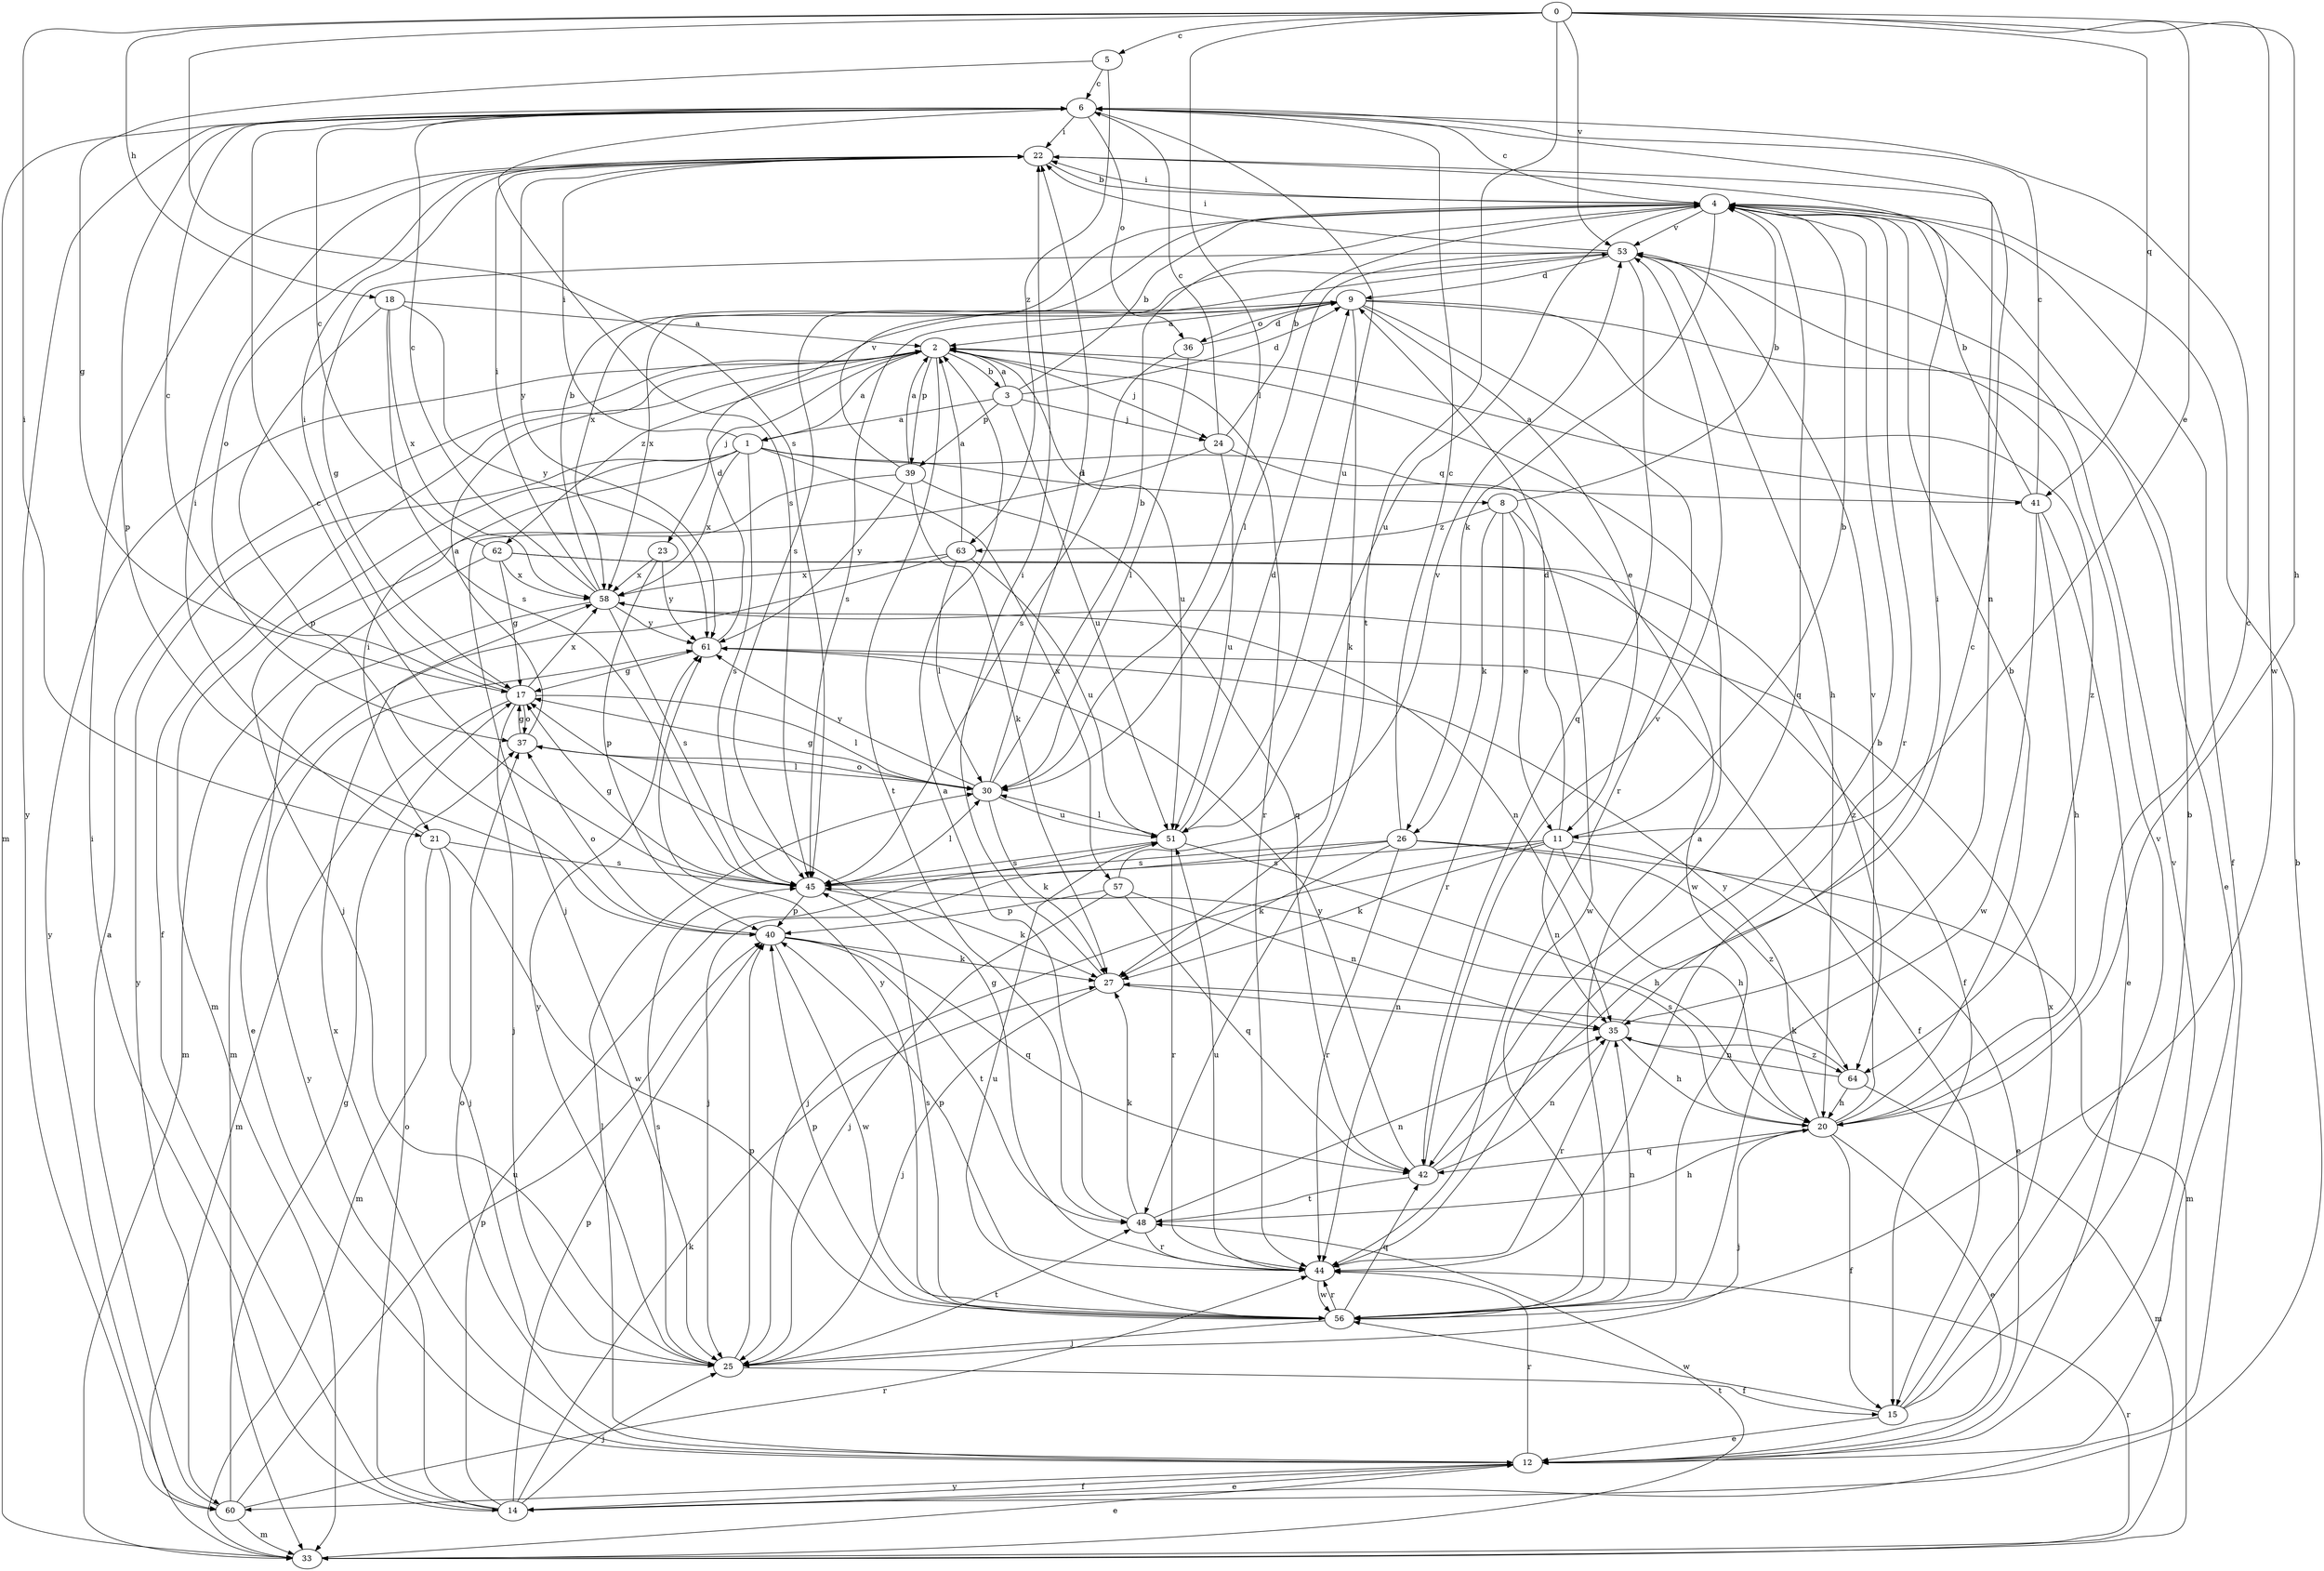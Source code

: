 strict digraph  {
0;
1;
2;
3;
4;
5;
6;
8;
9;
11;
12;
14;
15;
17;
18;
20;
21;
22;
23;
24;
25;
26;
27;
30;
33;
35;
36;
37;
39;
40;
41;
42;
44;
45;
48;
51;
53;
56;
57;
58;
60;
61;
62;
63;
64;
0 -> 5  [label=c];
0 -> 11  [label=e];
0 -> 18  [label=h];
0 -> 20  [label=h];
0 -> 21  [label=i];
0 -> 30  [label=l];
0 -> 41  [label=q];
0 -> 45  [label=s];
0 -> 48  [label=t];
0 -> 53  [label=v];
0 -> 56  [label=w];
1 -> 8  [label=d];
1 -> 21  [label=i];
1 -> 22  [label=i];
1 -> 33  [label=m];
1 -> 41  [label=q];
1 -> 45  [label=s];
1 -> 57  [label=x];
1 -> 58  [label=x];
1 -> 60  [label=y];
2 -> 1  [label=a];
2 -> 3  [label=b];
2 -> 14  [label=f];
2 -> 23  [label=j];
2 -> 24  [label=j];
2 -> 39  [label=p];
2 -> 44  [label=r];
2 -> 48  [label=t];
2 -> 51  [label=u];
2 -> 60  [label=y];
2 -> 62  [label=z];
3 -> 1  [label=a];
3 -> 2  [label=a];
3 -> 4  [label=b];
3 -> 9  [label=d];
3 -> 24  [label=j];
3 -> 39  [label=p];
3 -> 51  [label=u];
4 -> 6  [label=c];
4 -> 14  [label=f];
4 -> 22  [label=i];
4 -> 26  [label=k];
4 -> 42  [label=q];
4 -> 44  [label=r];
4 -> 45  [label=s];
4 -> 51  [label=u];
4 -> 53  [label=v];
5 -> 6  [label=c];
5 -> 17  [label=g];
5 -> 63  [label=z];
6 -> 22  [label=i];
6 -> 33  [label=m];
6 -> 36  [label=o];
6 -> 40  [label=p];
6 -> 45  [label=s];
6 -> 51  [label=u];
6 -> 60  [label=y];
8 -> 4  [label=b];
8 -> 11  [label=e];
8 -> 26  [label=k];
8 -> 44  [label=r];
8 -> 56  [label=w];
8 -> 63  [label=z];
9 -> 2  [label=a];
9 -> 11  [label=e];
9 -> 12  [label=e];
9 -> 27  [label=k];
9 -> 36  [label=o];
9 -> 44  [label=r];
9 -> 45  [label=s];
9 -> 58  [label=x];
9 -> 64  [label=z];
11 -> 4  [label=b];
11 -> 9  [label=d];
11 -> 12  [label=e];
11 -> 20  [label=h];
11 -> 25  [label=j];
11 -> 27  [label=k];
11 -> 35  [label=n];
11 -> 45  [label=s];
12 -> 14  [label=f];
12 -> 30  [label=l];
12 -> 37  [label=o];
12 -> 44  [label=r];
12 -> 53  [label=v];
12 -> 58  [label=x];
12 -> 60  [label=y];
14 -> 4  [label=b];
14 -> 12  [label=e];
14 -> 22  [label=i];
14 -> 25  [label=j];
14 -> 27  [label=k];
14 -> 37  [label=o];
14 -> 40  [label=p];
14 -> 51  [label=u];
14 -> 61  [label=y];
15 -> 4  [label=b];
15 -> 12  [label=e];
15 -> 53  [label=v];
15 -> 56  [label=w];
15 -> 58  [label=x];
17 -> 6  [label=c];
17 -> 22  [label=i];
17 -> 25  [label=j];
17 -> 30  [label=l];
17 -> 33  [label=m];
17 -> 37  [label=o];
17 -> 58  [label=x];
18 -> 2  [label=a];
18 -> 40  [label=p];
18 -> 45  [label=s];
18 -> 58  [label=x];
18 -> 61  [label=y];
20 -> 4  [label=b];
20 -> 6  [label=c];
20 -> 12  [label=e];
20 -> 15  [label=f];
20 -> 25  [label=j];
20 -> 42  [label=q];
20 -> 45  [label=s];
20 -> 53  [label=v];
20 -> 61  [label=y];
21 -> 22  [label=i];
21 -> 25  [label=j];
21 -> 33  [label=m];
21 -> 45  [label=s];
21 -> 56  [label=w];
22 -> 4  [label=b];
22 -> 35  [label=n];
22 -> 37  [label=o];
22 -> 61  [label=y];
23 -> 40  [label=p];
23 -> 58  [label=x];
23 -> 61  [label=y];
24 -> 4  [label=b];
24 -> 6  [label=c];
24 -> 25  [label=j];
24 -> 51  [label=u];
24 -> 56  [label=w];
25 -> 15  [label=f];
25 -> 40  [label=p];
25 -> 45  [label=s];
25 -> 48  [label=t];
25 -> 61  [label=y];
26 -> 6  [label=c];
26 -> 25  [label=j];
26 -> 27  [label=k];
26 -> 33  [label=m];
26 -> 44  [label=r];
26 -> 45  [label=s];
26 -> 64  [label=z];
27 -> 22  [label=i];
27 -> 25  [label=j];
27 -> 35  [label=n];
30 -> 4  [label=b];
30 -> 17  [label=g];
30 -> 22  [label=i];
30 -> 27  [label=k];
30 -> 37  [label=o];
30 -> 51  [label=u];
30 -> 61  [label=y];
33 -> 12  [label=e];
33 -> 44  [label=r];
33 -> 48  [label=t];
35 -> 20  [label=h];
35 -> 22  [label=i];
35 -> 44  [label=r];
35 -> 64  [label=z];
36 -> 9  [label=d];
36 -> 30  [label=l];
36 -> 45  [label=s];
37 -> 2  [label=a];
37 -> 17  [label=g];
37 -> 30  [label=l];
39 -> 2  [label=a];
39 -> 25  [label=j];
39 -> 27  [label=k];
39 -> 42  [label=q];
39 -> 53  [label=v];
39 -> 61  [label=y];
40 -> 27  [label=k];
40 -> 37  [label=o];
40 -> 42  [label=q];
40 -> 48  [label=t];
40 -> 56  [label=w];
41 -> 2  [label=a];
41 -> 4  [label=b];
41 -> 6  [label=c];
41 -> 12  [label=e];
41 -> 20  [label=h];
41 -> 56  [label=w];
42 -> 6  [label=c];
42 -> 35  [label=n];
42 -> 48  [label=t];
42 -> 53  [label=v];
42 -> 61  [label=y];
44 -> 4  [label=b];
44 -> 17  [label=g];
44 -> 40  [label=p];
44 -> 51  [label=u];
44 -> 56  [label=w];
45 -> 6  [label=c];
45 -> 17  [label=g];
45 -> 27  [label=k];
45 -> 30  [label=l];
45 -> 40  [label=p];
48 -> 2  [label=a];
48 -> 20  [label=h];
48 -> 27  [label=k];
48 -> 35  [label=n];
48 -> 44  [label=r];
51 -> 9  [label=d];
51 -> 20  [label=h];
51 -> 30  [label=l];
51 -> 44  [label=r];
51 -> 45  [label=s];
53 -> 9  [label=d];
53 -> 17  [label=g];
53 -> 20  [label=h];
53 -> 22  [label=i];
53 -> 30  [label=l];
53 -> 42  [label=q];
53 -> 58  [label=x];
56 -> 2  [label=a];
56 -> 25  [label=j];
56 -> 35  [label=n];
56 -> 40  [label=p];
56 -> 42  [label=q];
56 -> 44  [label=r];
56 -> 45  [label=s];
56 -> 51  [label=u];
56 -> 61  [label=y];
57 -> 25  [label=j];
57 -> 35  [label=n];
57 -> 40  [label=p];
57 -> 42  [label=q];
57 -> 53  [label=v];
58 -> 4  [label=b];
58 -> 6  [label=c];
58 -> 12  [label=e];
58 -> 22  [label=i];
58 -> 35  [label=n];
58 -> 45  [label=s];
58 -> 61  [label=y];
60 -> 2  [label=a];
60 -> 17  [label=g];
60 -> 33  [label=m];
60 -> 40  [label=p];
60 -> 44  [label=r];
61 -> 9  [label=d];
61 -> 15  [label=f];
61 -> 17  [label=g];
62 -> 6  [label=c];
62 -> 15  [label=f];
62 -> 17  [label=g];
62 -> 33  [label=m];
62 -> 58  [label=x];
62 -> 64  [label=z];
63 -> 2  [label=a];
63 -> 30  [label=l];
63 -> 33  [label=m];
63 -> 51  [label=u];
63 -> 58  [label=x];
64 -> 20  [label=h];
64 -> 27  [label=k];
64 -> 33  [label=m];
64 -> 35  [label=n];
}
